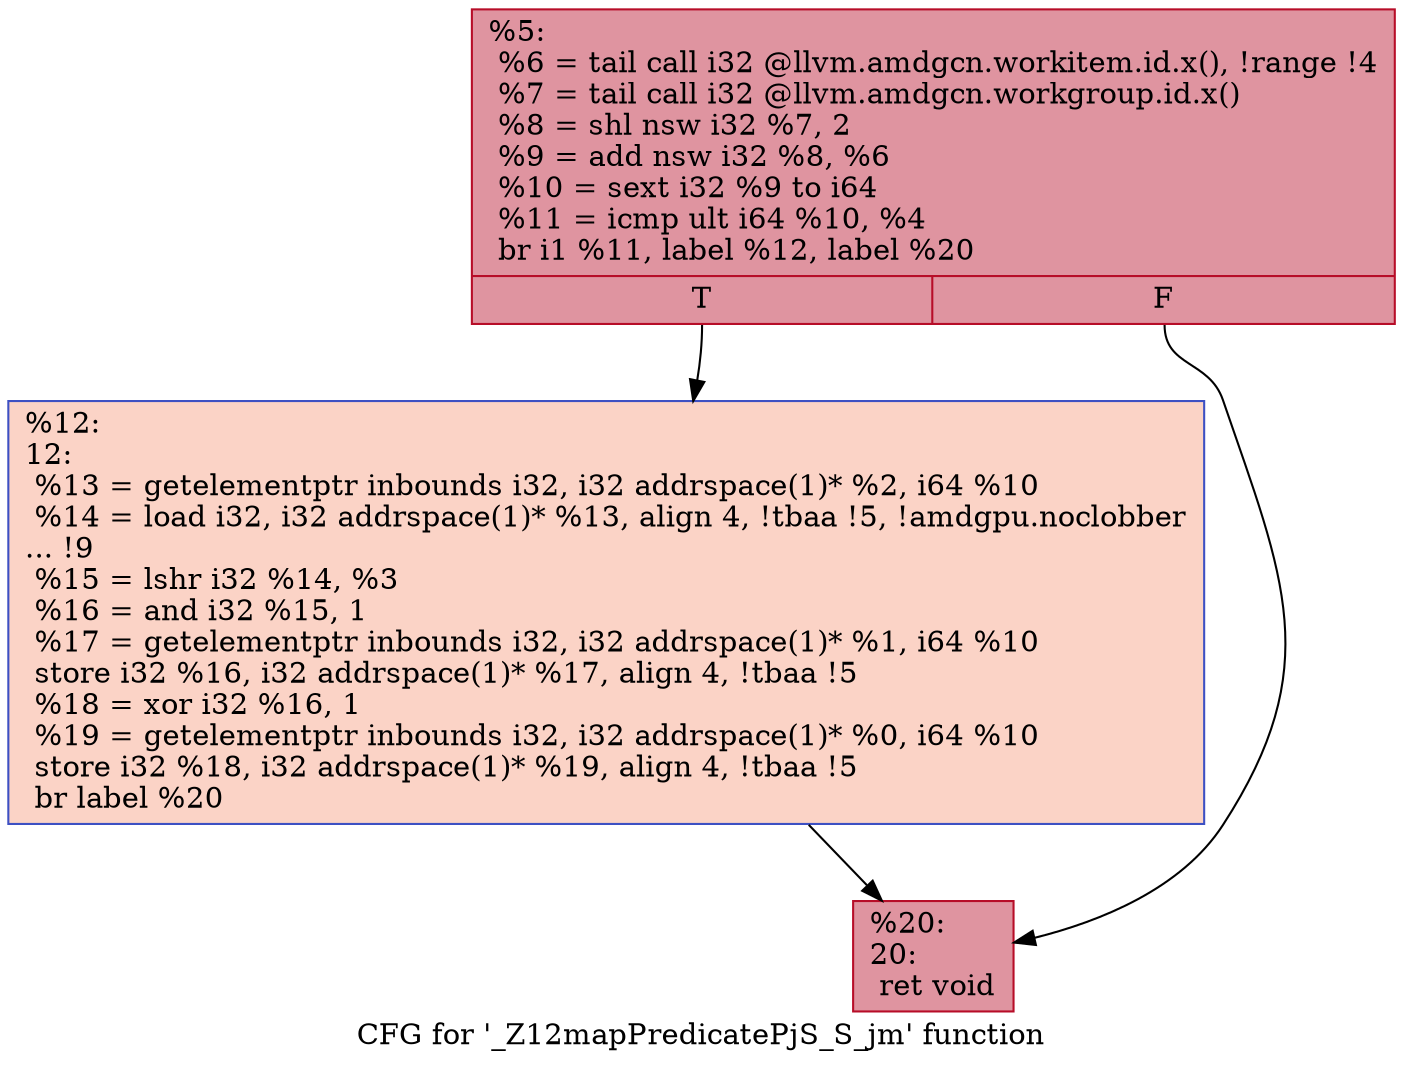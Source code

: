 digraph "CFG for '_Z12mapPredicatePjS_S_jm' function" {
	label="CFG for '_Z12mapPredicatePjS_S_jm' function";

	Node0x5cc7fa0 [shape=record,color="#b70d28ff", style=filled, fillcolor="#b70d2870",label="{%5:\l  %6 = tail call i32 @llvm.amdgcn.workitem.id.x(), !range !4\l  %7 = tail call i32 @llvm.amdgcn.workgroup.id.x()\l  %8 = shl nsw i32 %7, 2\l  %9 = add nsw i32 %8, %6\l  %10 = sext i32 %9 to i64\l  %11 = icmp ult i64 %10, %4\l  br i1 %11, label %12, label %20\l|{<s0>T|<s1>F}}"];
	Node0x5cc7fa0:s0 -> Node0x5cc7200;
	Node0x5cc7fa0:s1 -> Node0x5cc97e0;
	Node0x5cc7200 [shape=record,color="#3d50c3ff", style=filled, fillcolor="#f59c7d70",label="{%12:\l12:                                               \l  %13 = getelementptr inbounds i32, i32 addrspace(1)* %2, i64 %10\l  %14 = load i32, i32 addrspace(1)* %13, align 4, !tbaa !5, !amdgpu.noclobber\l... !9\l  %15 = lshr i32 %14, %3\l  %16 = and i32 %15, 1\l  %17 = getelementptr inbounds i32, i32 addrspace(1)* %1, i64 %10\l  store i32 %16, i32 addrspace(1)* %17, align 4, !tbaa !5\l  %18 = xor i32 %16, 1\l  %19 = getelementptr inbounds i32, i32 addrspace(1)* %0, i64 %10\l  store i32 %18, i32 addrspace(1)* %19, align 4, !tbaa !5\l  br label %20\l}"];
	Node0x5cc7200 -> Node0x5cc97e0;
	Node0x5cc97e0 [shape=record,color="#b70d28ff", style=filled, fillcolor="#b70d2870",label="{%20:\l20:                                               \l  ret void\l}"];
}
